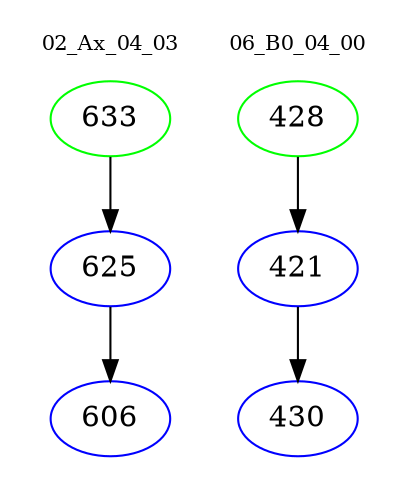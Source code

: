 digraph{
subgraph cluster_0 {
color = white
label = "02_Ax_04_03";
fontsize=10;
T0_633 [label="633", color="green"]
T0_633 -> T0_625 [color="black"]
T0_625 [label="625", color="blue"]
T0_625 -> T0_606 [color="black"]
T0_606 [label="606", color="blue"]
}
subgraph cluster_1 {
color = white
label = "06_B0_04_00";
fontsize=10;
T1_428 [label="428", color="green"]
T1_428 -> T1_421 [color="black"]
T1_421 [label="421", color="blue"]
T1_421 -> T1_430 [color="black"]
T1_430 [label="430", color="blue"]
}
}
